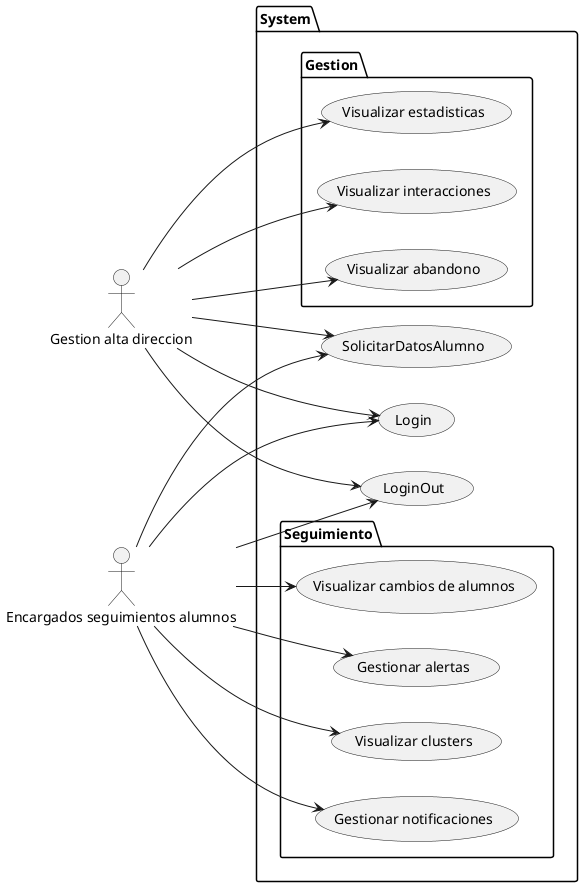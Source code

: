 @startuml Casos de uso football
left to right direction

package System {
  usecase "Login" as Login
  usecase "LoginOut" as LoginOut
  usecase "SolicitarDatosAlumno" as SDA

  package Gestion {
    usecase "Visualizar abandono" as VA
    usecase "Visualizar estadisticas" as VE
    usecase "Visualizar interacciones" as VI
  }
  package Seguimiento {
    usecase "Visualizar cambios de alumnos" as VC
    usecase "Gestionar alertas" as GA
    usecase "Visualizar clusters" as VCL
    usecase "Gestionar notificaciones" as GN
  }
}

actor "Gestion alta direccion" as GAD
actor "Encargados seguimientos alumnos"	as ESA

GAD --> (Login)
ESA --> (Login)
GAD --> (LoginOut)
ESA --> (LoginOut)
ESA --> (SDA)
GAD --> (SDA)


GAD --> (VA)
GAD --> (VE)
GAD --> (VI)

ESA --> (VC)
ESA --> (GA)
ESA --> (VCL)
ESA --> (GN)

@enduml